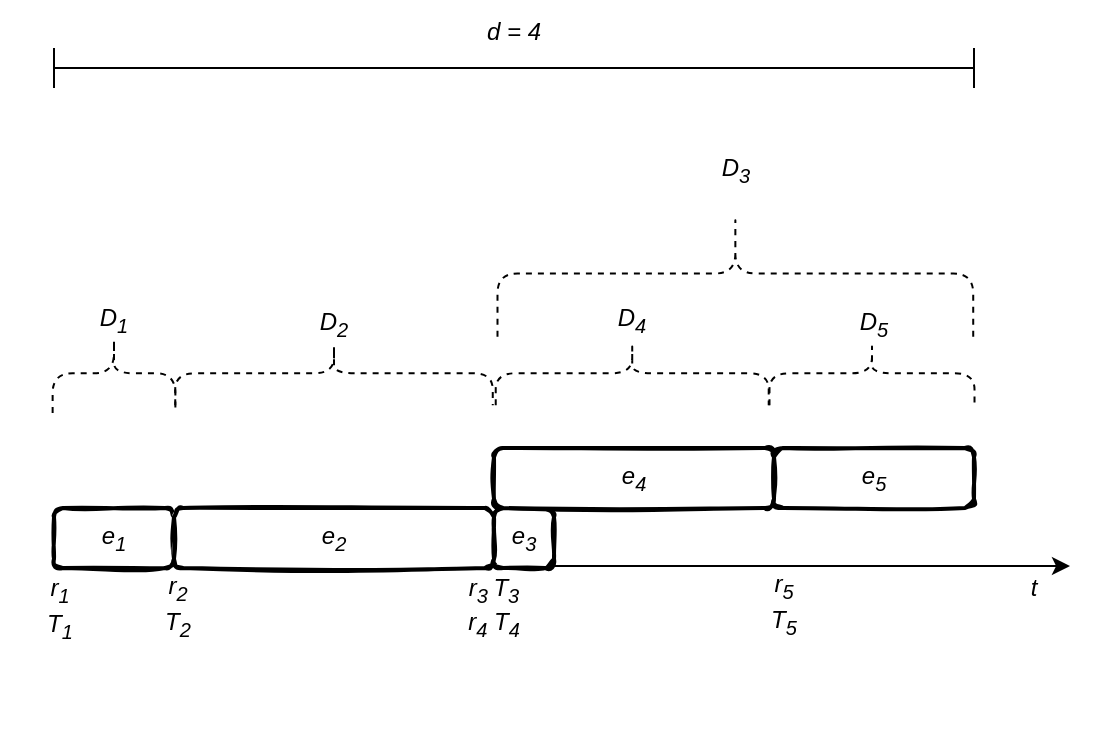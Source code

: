 <mxfile version="16.6.5" type="github"><diagram id="WEfPkpSngBdoEiuaeqpp" name="Page-1"><mxGraphModel dx="782" dy="1589" grid="1" gridSize="10" guides="1" tooltips="1" connect="1" arrows="1" fold="1" page="1" pageScale="1" pageWidth="827" pageHeight="1169" math="0" shadow="0"><root><mxCell id="0"/><mxCell id="1" parent="0"/><mxCell id="TlXfZ2SNmpPf8gCx45ni-1" value="" style="shape=crossbar;whiteSpace=wrap;html=1;rounded=1;" vertex="1" parent="1"><mxGeometry x="220" width="460" height="20" as="geometry"/></mxCell><mxCell id="TlXfZ2SNmpPf8gCx45ni-2" value="e&lt;sub&gt;1&lt;/sub&gt;" style="rounded=1;whiteSpace=wrap;html=1;strokeWidth=2;fillWeight=4;hachureGap=8;hachureAngle=45;sketch=1;fontStyle=2" vertex="1" parent="1"><mxGeometry x="220" y="230" width="60" height="30" as="geometry"/></mxCell><mxCell id="TlXfZ2SNmpPf8gCx45ni-3" value="e&lt;sub&gt;2&lt;/sub&gt;" style="rounded=1;whiteSpace=wrap;html=1;strokeWidth=2;fillWeight=4;hachureGap=8;hachureAngle=45;sketch=1;fontStyle=2" vertex="1" parent="1"><mxGeometry x="280" y="230" width="160" height="30" as="geometry"/></mxCell><mxCell id="TlXfZ2SNmpPf8gCx45ni-4" value="e&lt;sub&gt;3&lt;/sub&gt;" style="rounded=1;whiteSpace=wrap;html=1;strokeWidth=2;fillWeight=4;hachureGap=8;hachureAngle=45;sketch=1;fontStyle=2" vertex="1" parent="1"><mxGeometry x="440" y="230" width="30" height="30" as="geometry"/></mxCell><mxCell id="TlXfZ2SNmpPf8gCx45ni-5" value="e&lt;sub&gt;4&lt;/sub&gt;" style="rounded=1;whiteSpace=wrap;html=1;strokeWidth=2;fillWeight=4;hachureGap=8;hachureAngle=45;sketch=1;fontStyle=2" vertex="1" parent="1"><mxGeometry x="440" y="200" width="140" height="30" as="geometry"/></mxCell><mxCell id="TlXfZ2SNmpPf8gCx45ni-6" value="e&lt;sub&gt;5&lt;/sub&gt;" style="rounded=1;whiteSpace=wrap;html=1;strokeWidth=2;fillWeight=4;hachureGap=8;hachureAngle=45;sketch=1;fontStyle=2" vertex="1" parent="1"><mxGeometry x="580" y="200" width="100" height="30" as="geometry"/></mxCell><mxCell id="TlXfZ2SNmpPf8gCx45ni-7" value="" style="line;strokeWidth=2;html=1;perimeter=backbonePerimeter;points=[];outlineConnect=0;gradientColor=#ffffff;strokeColor=none;" vertex="1" parent="1"><mxGeometry x="470" y="253" width="210" height="10" as="geometry"/></mxCell><mxCell id="TlXfZ2SNmpPf8gCx45ni-9" value="r&lt;sub&gt;1&lt;br&gt;&lt;/sub&gt;T&lt;sub&gt;1&lt;/sub&gt;" style="text;html=1;strokeColor=none;fillColor=none;align=center;verticalAlign=middle;whiteSpace=wrap;rounded=0;fontStyle=2" vertex="1" parent="1"><mxGeometry x="193" y="265" width="60" height="30" as="geometry"/></mxCell><mxCell id="TlXfZ2SNmpPf8gCx45ni-10" value="r&lt;sub&gt;2&lt;br&gt;&lt;/sub&gt;T&lt;sub&gt;2&lt;/sub&gt;" style="text;html=1;strokeColor=none;fillColor=none;align=center;verticalAlign=middle;whiteSpace=wrap;rounded=0;fontStyle=2" vertex="1" parent="1"><mxGeometry x="252" y="264" width="60" height="30" as="geometry"/></mxCell><mxCell id="TlXfZ2SNmpPf8gCx45ni-11" value="&lt;div&gt;r&lt;sub&gt;3 &lt;/sub&gt;T&lt;sub&gt;3&lt;/sub&gt;&lt;br&gt;&lt;/div&gt;&lt;div&gt;r&lt;sub&gt;4&lt;/sub&gt; T&lt;sub&gt;4&lt;/sub&gt;&lt;br&gt;&lt;sub&gt;&lt;/sub&gt;&lt;/div&gt;&lt;div&gt;&lt;br&gt;&lt;/div&gt;&lt;div&gt;&lt;sub&gt;&lt;br&gt;&lt;/sub&gt;&lt;/div&gt;&lt;div&gt;&lt;br&gt;&lt;/div&gt;" style="text;html=1;strokeColor=none;fillColor=none;align=center;verticalAlign=middle;whiteSpace=wrap;rounded=0;fontStyle=2" vertex="1" parent="1"><mxGeometry x="410" y="265" width="60" height="75" as="geometry"/></mxCell><mxCell id="TlXfZ2SNmpPf8gCx45ni-13" value="r&lt;sub&gt;5&lt;br&gt;&lt;/sub&gt;T&lt;sub&gt;5&lt;/sub&gt;" style="text;html=1;strokeColor=none;fillColor=none;align=center;verticalAlign=middle;whiteSpace=wrap;rounded=0;fontStyle=2" vertex="1" parent="1"><mxGeometry x="555" y="263" width="60" height="30" as="geometry"/></mxCell><mxCell id="TlXfZ2SNmpPf8gCx45ni-21" value="&lt;i&gt;D&lt;sub&gt;1&lt;/sub&gt;&lt;/i&gt;" style="text;html=1;strokeColor=none;fillColor=none;align=center;verticalAlign=middle;whiteSpace=wrap;rounded=0;dashed=1;" vertex="1" parent="1"><mxGeometry x="220" y="120.63" width="60" height="30" as="geometry"/></mxCell><mxCell id="TlXfZ2SNmpPf8gCx45ni-22" value="&lt;i&gt;D&lt;sub&gt;2&lt;/sub&gt;&lt;/i&gt;" style="text;html=1;strokeColor=none;fillColor=none;align=center;verticalAlign=middle;whiteSpace=wrap;rounded=0;dashed=1;" vertex="1" parent="1"><mxGeometry x="330" y="123.21" width="60" height="30" as="geometry"/></mxCell><mxCell id="TlXfZ2SNmpPf8gCx45ni-23" value="D&lt;sub&gt;4&lt;/sub&gt;" style="text;html=1;strokeColor=none;fillColor=none;align=center;verticalAlign=middle;whiteSpace=wrap;rounded=0;dashed=1;fontStyle=2" vertex="1" parent="1"><mxGeometry x="484.11" y="120.63" width="50" height="30" as="geometry"/></mxCell><mxCell id="TlXfZ2SNmpPf8gCx45ni-27" value="D&lt;sub&gt;5&lt;/sub&gt;" style="text;html=1;strokeColor=none;fillColor=none;align=center;verticalAlign=middle;whiteSpace=wrap;rounded=0;dashed=1;fontStyle=2" vertex="1" parent="1"><mxGeometry x="605" y="123.21" width="50" height="30" as="geometry"/></mxCell><mxCell id="TlXfZ2SNmpPf8gCx45ni-30" value="D&lt;sub&gt;3&lt;/sub&gt;" style="text;html=1;strokeColor=none;fillColor=none;align=center;verticalAlign=middle;whiteSpace=wrap;rounded=0;dashed=1;fontStyle=2" vertex="1" parent="1"><mxGeometry x="530.68" y="50" width="60" height="22.71" as="geometry"/></mxCell><mxCell id="TlXfZ2SNmpPf8gCx45ni-32" value="&lt;i&gt;d = 4&lt;/i&gt;" style="text;html=1;strokeColor=none;fillColor=none;align=center;verticalAlign=middle;whiteSpace=wrap;rounded=0;dashed=1;" vertex="1" parent="1"><mxGeometry x="405" y="-23.18" width="90" height="30" as="geometry"/></mxCell><mxCell id="TlXfZ2SNmpPf8gCx45ni-33" value="" style="shape=curlyBracket;whiteSpace=wrap;html=1;rounded=1;flipH=1;dashed=1;strokeWidth=1;gradientColor=#ffffff;rotation=-90;" vertex="1" parent="1"><mxGeometry x="230.17" y="131.95" width="39.66" height="61.37" as="geometry"/></mxCell><mxCell id="TlXfZ2SNmpPf8gCx45ni-34" value="" style="shape=curlyBracket;whiteSpace=wrap;html=1;rounded=1;flipH=1;dashed=1;strokeWidth=1;gradientColor=#ffffff;rotation=-90;" vertex="1" parent="1"><mxGeometry x="344" y="83.26" width="32" height="158.76" as="geometry"/></mxCell><mxCell id="TlXfZ2SNmpPf8gCx45ni-35" value="" style="shape=curlyBracket;whiteSpace=wrap;html=1;rounded=1;flipH=1;dashed=1;strokeWidth=1;gradientColor=#ffffff;rotation=-90;" vertex="1" parent="1"><mxGeometry x="493.11" y="94.38" width="32" height="136.49" as="geometry"/></mxCell><mxCell id="TlXfZ2SNmpPf8gCx45ni-36" value="" style="shape=curlyBracket;whiteSpace=wrap;html=1;rounded=1;flipH=1;dashed=1;strokeWidth=1;gradientColor=#ffffff;rotation=-90;" vertex="1" parent="1"><mxGeometry x="613" y="111.38" width="32" height="102.51" as="geometry"/></mxCell><mxCell id="TlXfZ2SNmpPf8gCx45ni-37" value="" style="shape=curlyBracket;whiteSpace=wrap;html=1;rounded=1;flipH=1;dashed=1;strokeWidth=1;gradientColor=#ffffff;rotation=-90;fontStyle=2" vertex="1" parent="1"><mxGeometry x="529.01" y="-6.19" width="63.34" height="237.86" as="geometry"/></mxCell><mxCell id="TlXfZ2SNmpPf8gCx45ni-39" value="" style="endArrow=classic;html=1;rounded=0;exitX=1;exitY=1;exitDx=0;exitDy=0;" edge="1" parent="1"><mxGeometry width="50" height="50" relative="1" as="geometry"><mxPoint x="468" y="259" as="sourcePoint"/><mxPoint x="728" y="259" as="targetPoint"/></mxGeometry></mxCell><mxCell id="TlXfZ2SNmpPf8gCx45ni-40" value="&lt;i&gt;t&lt;/i&gt;" style="text;html=1;strokeColor=none;fillColor=none;align=center;verticalAlign=middle;whiteSpace=wrap;rounded=0;dashed=1;" vertex="1" parent="1"><mxGeometry x="680" y="260" width="60" height="20" as="geometry"/></mxCell></root></mxGraphModel></diagram></mxfile>